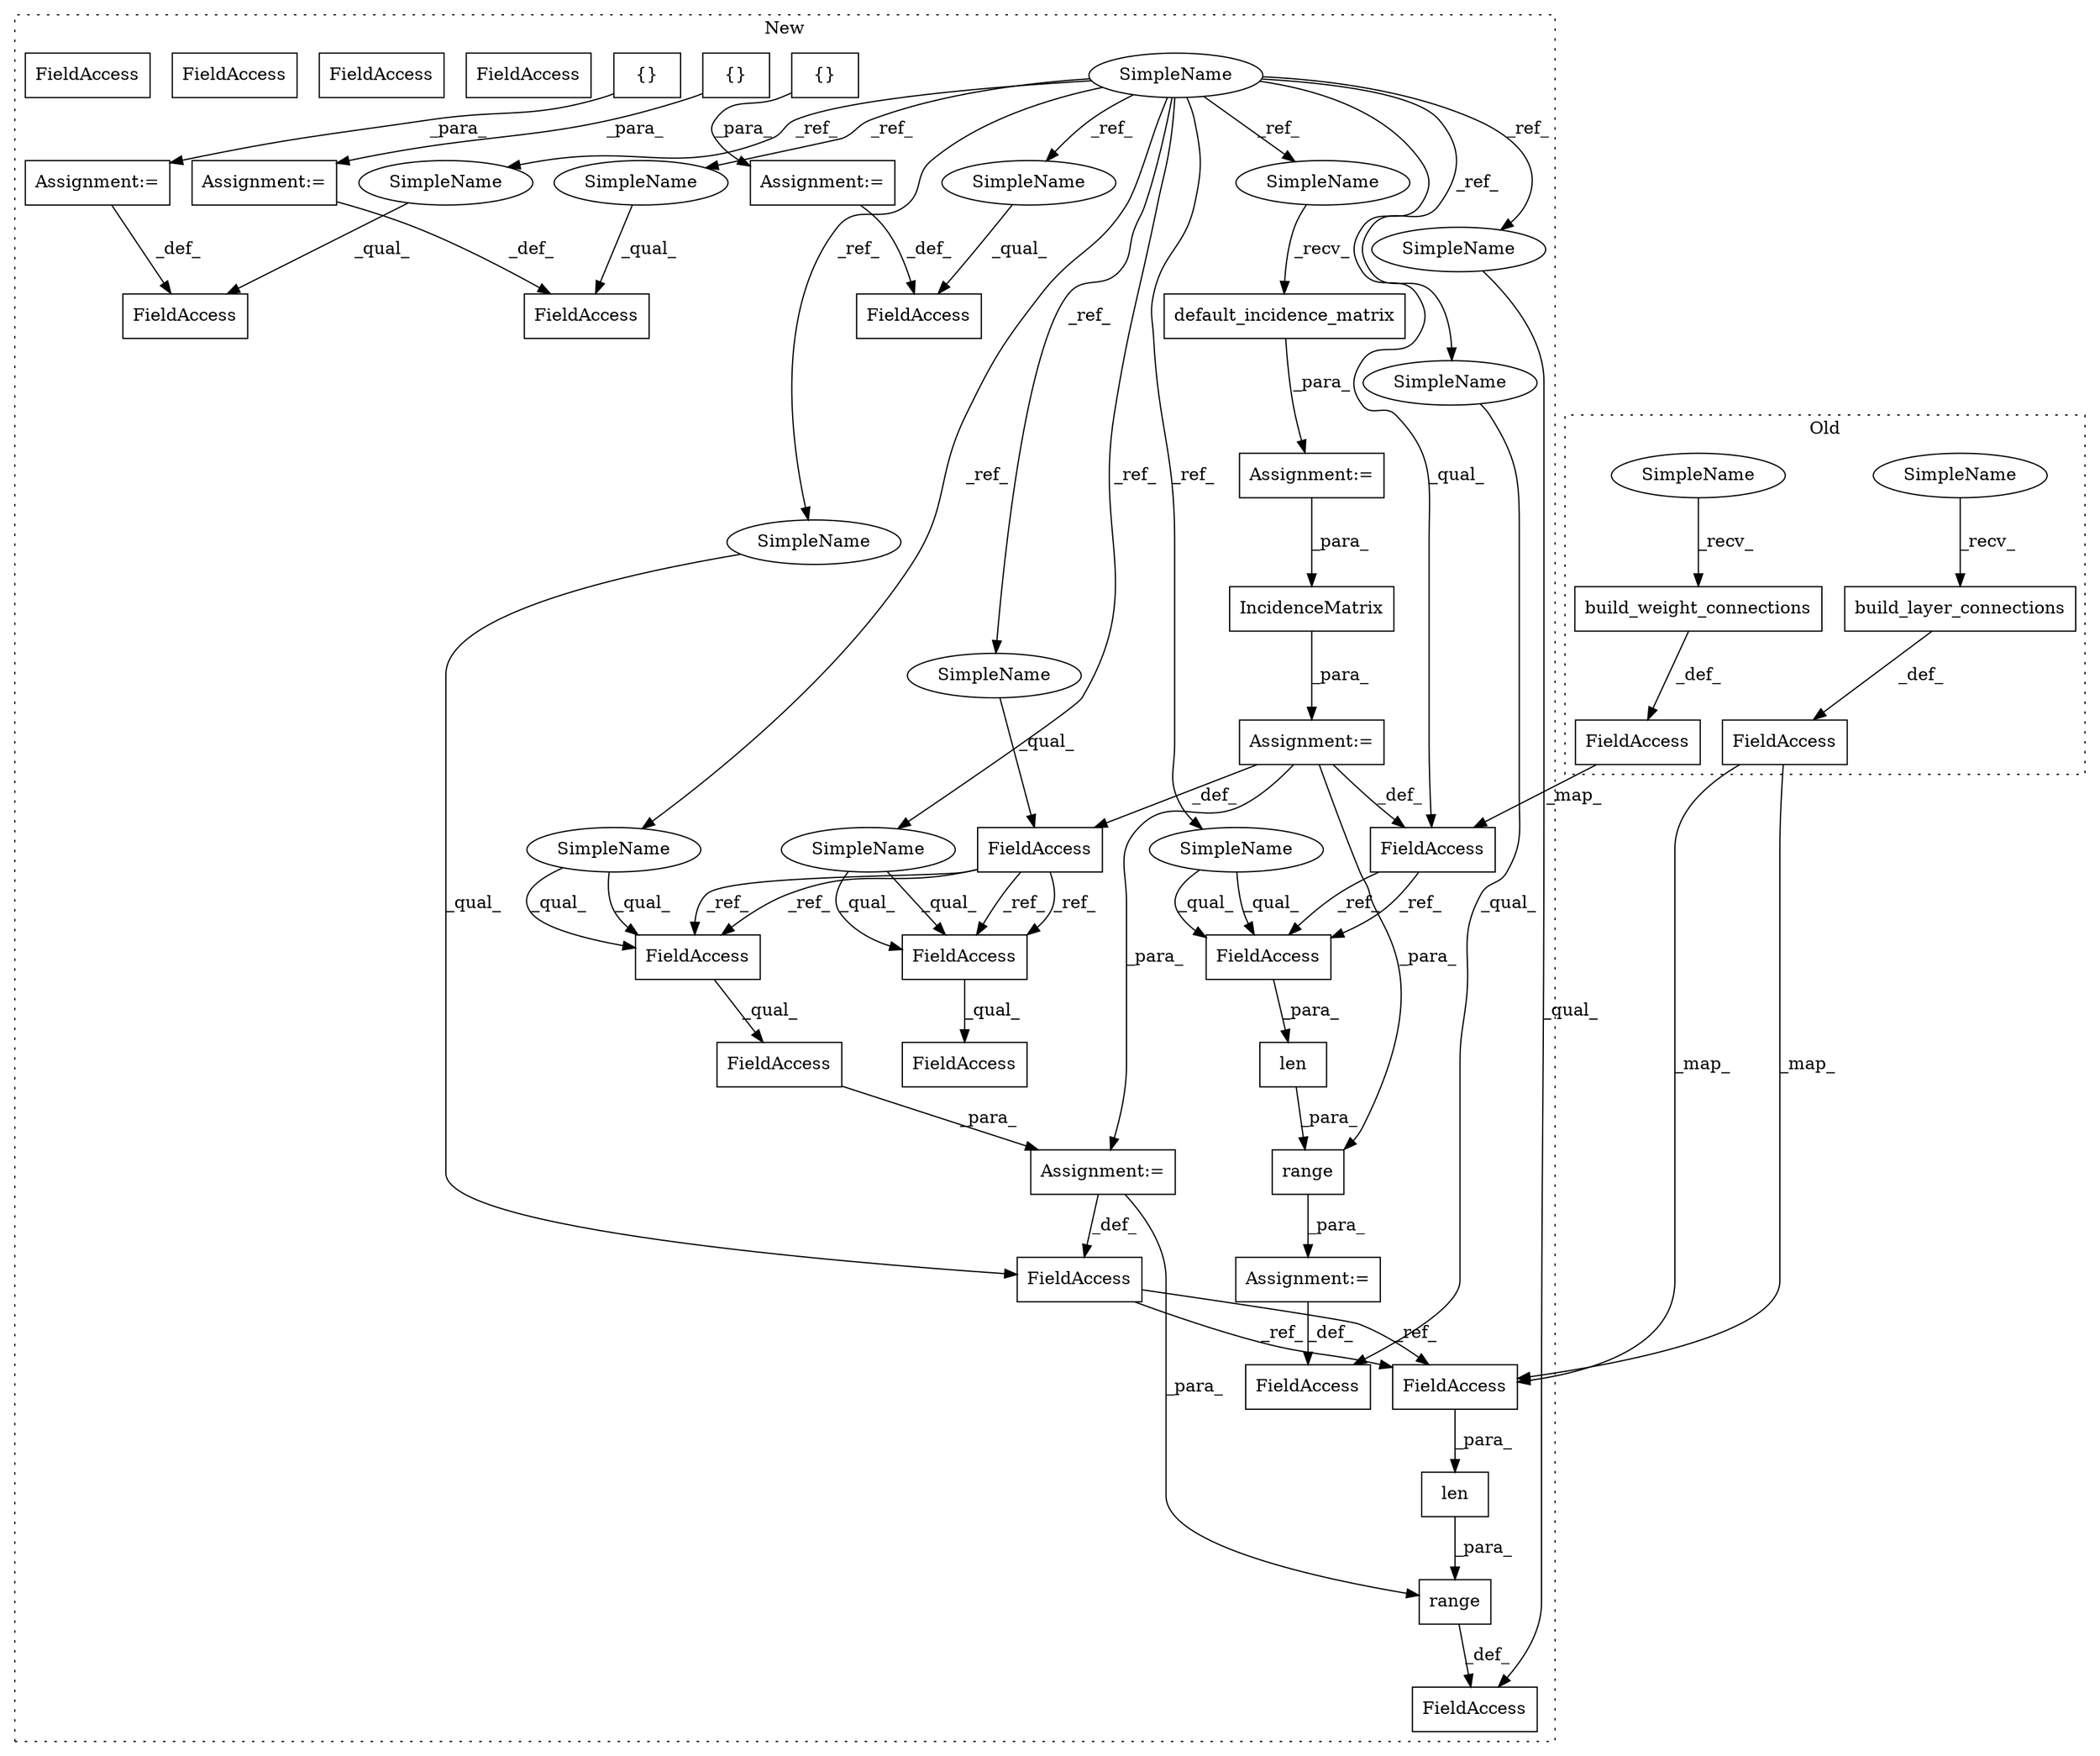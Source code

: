 digraph G {
subgraph cluster0 {
1 [label="build_weight_connections" a="32" s="2349" l="26" shape="box"];
8 [label="build_layer_connections" a="32" s="2409" l="25" shape="box"];
33 [label="FieldAccess" a="22" s="2381" l="22" shape="box"];
34 [label="FieldAccess" a="22" s="2320" l="23" shape="box"];
47 [label="SimpleName" a="42" s="2344" l="4" shape="ellipse"];
48 [label="SimpleName" a="42" s="2404" l="4" shape="ellipse"];
label = "Old";
style="dotted";
}
subgraph cluster1 {
2 [label="IncidenceMatrix" a="32" s="3686,3718" l="16,1" shape="box"];
3 [label="len" a="32" s="3979,4006" l="4,1" shape="box"];
4 [label="FieldAccess" a="22" s="3725" l="22" shape="box"];
5 [label="len" a="32" s="3916,3942" l="4,1" shape="box"];
6 [label="SimpleName" a="42" s="3529" l="4" shape="ellipse"];
7 [label="FieldAccess" a="22" s="3888" l="21" shape="box"];
9 [label="FieldAccess" a="22" s="3841" l="21" shape="box"];
10 [label="{}" a="4" s="3880" l="2" shape="box"];
11 [label="FieldAccess" a="22" s="4014" l="20" shape="box"];
12 [label="{}" a="4" s="4052" l="2" shape="box"];
13 [label="FieldAccess" a="22" s="4060" l="21" shape="box"];
14 [label="{}" a="4" s="4099" l="2" shape="box"];
15 [label="FieldAccess" a="22" s="3748" l="31" shape="box"];
16 [label="FieldAccess" a="22" s="3950" l="22" shape="box"];
17 [label="FieldAccess" a="22" s="3669" l="16" shape="box"];
18 [label="FieldAccess" a="22" s="3809" l="16" shape="box"];
19 [label="FieldAccess" a="22" s="3983" l="23" shape="box"];
20 [label="FieldAccess" a="22" s="3748" l="16" shape="box"];
21 [label="FieldAccess" a="22" s="3809" l="26" shape="box"];
22 [label="default_incidence_matrix" a="32" s="3637" l="26" shape="box"];
23 [label="range" a="32" s="3910,3943" l="6,1" shape="box"];
24 [label="Assignment:=" a="7" s="3972" l="1" shape="box"];
25 [label="range" a="32" s="3973,4007" l="6,1" shape="box"];
26 [label="Assignment:=" a="7" s="3631" l="1" shape="box"];
27 [label="Assignment:=" a="7" s="3747" l="1" shape="box"];
28 [label="Assignment:=" a="7" s="3685" l="1" shape="box"];
29 [label="Assignment:=" a="7" s="3862" l="1" shape="box"];
30 [label="Assignment:=" a="7" s="4034" l="1" shape="box"];
31 [label="Assignment:=" a="7" s="4081" l="1" shape="box"];
32 [label="FieldAccess" a="22" s="3920" l="22" shape="box"];
35 [label="FieldAccess" a="22" s="3785" l="23" shape="box"];
36 [label="SimpleName" a="42" s="3809" l="4" shape="ellipse"];
37 [label="SimpleName" a="42" s="4060" l="4" shape="ellipse"];
38 [label="SimpleName" a="42" s="3841" l="4" shape="ellipse"];
39 [label="SimpleName" a="42" s="3632" l="4" shape="ellipse"];
40 [label="SimpleName" a="42" s="3725" l="4" shape="ellipse"];
41 [label="SimpleName" a="42" s="3983" l="4" shape="ellipse"];
42 [label="SimpleName" a="42" s="3888" l="4" shape="ellipse"];
43 [label="SimpleName" a="42" s="4014" l="4" shape="ellipse"];
44 [label="SimpleName" a="42" s="3950" l="4" shape="ellipse"];
45 [label="SimpleName" a="42" s="3748" l="4" shape="ellipse"];
46 [label="SimpleName" a="42" s="3669" l="4" shape="ellipse"];
49 [label="FieldAccess" a="22" s="3748" l="16" shape="box"];
50 [label="FieldAccess" a="22" s="3809" l="16" shape="box"];
51 [label="FieldAccess" a="22" s="3983" l="23" shape="box"];
52 [label="FieldAccess" a="22" s="3920" l="22" shape="box"];
label = "New";
style="dotted";
}
1 -> 34 [label="_def_"];
2 -> 28 [label="_para_"];
3 -> 25 [label="_para_"];
4 -> 52 [label="_ref_"];
4 -> 52 [label="_ref_"];
5 -> 23 [label="_para_"];
6 -> 42 [label="_ref_"];
6 -> 44 [label="_ref_"];
6 -> 45 [label="_ref_"];
6 -> 43 [label="_ref_"];
6 -> 36 [label="_ref_"];
6 -> 35 [label="_qual_"];
6 -> 38 [label="_ref_"];
6 -> 40 [label="_ref_"];
6 -> 39 [label="_ref_"];
6 -> 41 [label="_ref_"];
6 -> 37 [label="_ref_"];
6 -> 46 [label="_ref_"];
8 -> 33 [label="_def_"];
10 -> 29 [label="_para_"];
12 -> 30 [label="_para_"];
14 -> 31 [label="_para_"];
15 -> 27 [label="_para_"];
17 -> 50 [label="_ref_"];
17 -> 50 [label="_ref_"];
17 -> 49 [label="_ref_"];
17 -> 49 [label="_ref_"];
22 -> 26 [label="_para_"];
23 -> 7 [label="_def_"];
24 -> 16 [label="_def_"];
25 -> 24 [label="_para_"];
26 -> 2 [label="_para_"];
27 -> 4 [label="_def_"];
27 -> 23 [label="_para_"];
28 -> 25 [label="_para_"];
28 -> 35 [label="_def_"];
28 -> 27 [label="_para_"];
28 -> 17 [label="_def_"];
29 -> 9 [label="_def_"];
30 -> 11 [label="_def_"];
31 -> 13 [label="_def_"];
33 -> 52 [label="_map_"];
33 -> 52 [label="_map_"];
34 -> 35 [label="_map_"];
35 -> 51 [label="_ref_"];
35 -> 51 [label="_ref_"];
36 -> 50 [label="_qual_"];
36 -> 50 [label="_qual_"];
37 -> 13 [label="_qual_"];
38 -> 9 [label="_qual_"];
39 -> 22 [label="_recv_"];
40 -> 4 [label="_qual_"];
41 -> 51 [label="_qual_"];
41 -> 51 [label="_qual_"];
42 -> 7 [label="_qual_"];
43 -> 11 [label="_qual_"];
44 -> 16 [label="_qual_"];
45 -> 49 [label="_qual_"];
45 -> 49 [label="_qual_"];
46 -> 17 [label="_qual_"];
47 -> 1 [label="_recv_"];
48 -> 8 [label="_recv_"];
49 -> 15 [label="_qual_"];
50 -> 21 [label="_qual_"];
51 -> 3 [label="_para_"];
52 -> 5 [label="_para_"];
}